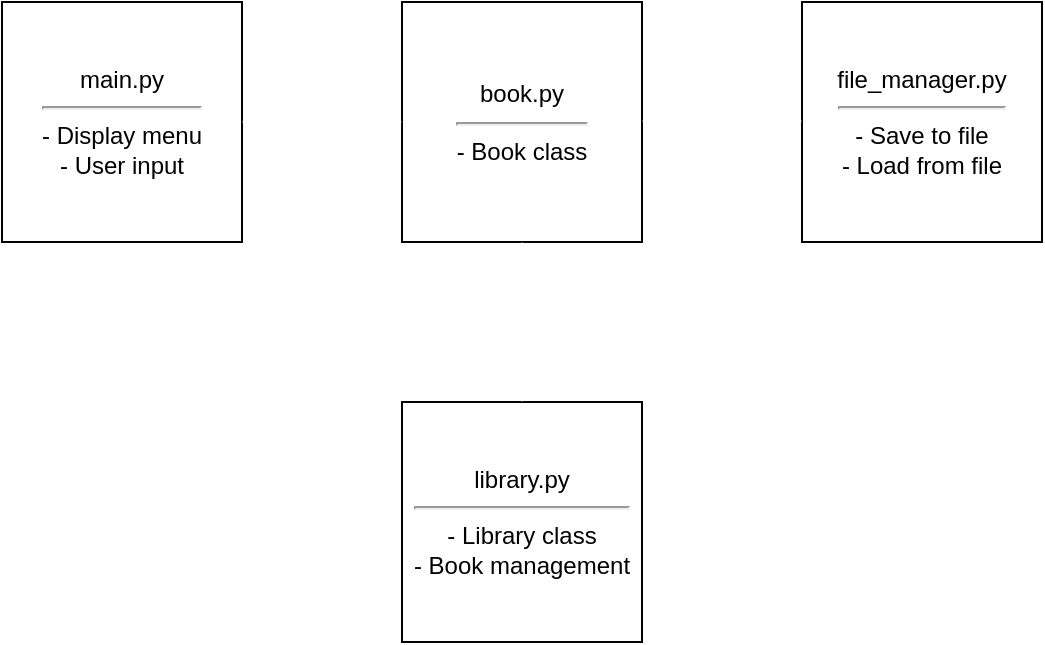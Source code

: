 <mxfile version="24.6.4" type="github">
  <diagram name="Page-1" id="NnoEKTsp6hTX_0NLdZJ9">
    <mxGraphModel dx="757" dy="378" grid="1" gridSize="10" guides="1" tooltips="1" connect="1" arrows="1" fold="1" page="1" pageScale="1" pageWidth="850" pageHeight="1100" math="0" shadow="0">
      <root>
        <mxCell id="0" />
        <mxCell id="1" parent="0" />
        <mxCell id="zGHH1KCtP3d0WoRRGc_Q-1" value="main.py&lt;div&gt;&lt;hr&gt;- Display menu&lt;/div&gt;&lt;div&gt;&lt;span class=&quot;hljs-operator&quot;&gt;-&lt;/span&gt; &lt;span class=&quot;hljs-keyword&quot;&gt;User&lt;/span&gt; input&lt;br&gt;&lt;/div&gt;" style="whiteSpace=wrap;html=1;aspect=fixed;" vertex="1" parent="1">
          <mxGeometry x="40" y="40" width="120" height="120" as="geometry" />
        </mxCell>
        <mxCell id="zGHH1KCtP3d0WoRRGc_Q-3" value="book.py&lt;div&gt;&lt;hr&gt;- Book class&lt;/div&gt;" style="whiteSpace=wrap;html=1;aspect=fixed;" vertex="1" parent="1">
          <mxGeometry x="240" y="40" width="120" height="120" as="geometry" />
        </mxCell>
        <mxCell id="zGHH1KCtP3d0WoRRGc_Q-4" value="file_manager.py&lt;div&gt;&lt;hr&gt;- Save to file &lt;/div&gt;&lt;div&gt;&lt;span class=&quot;hljs-operator&quot;&gt;-&lt;/span&gt; Load &lt;span class=&quot;hljs-keyword&quot;&gt;from&lt;/span&gt; file&lt;br&gt;&lt;/div&gt;" style="whiteSpace=wrap;html=1;aspect=fixed;" vertex="1" parent="1">
          <mxGeometry x="440" y="40" width="120" height="120" as="geometry" />
        </mxCell>
        <mxCell id="zGHH1KCtP3d0WoRRGc_Q-5" value="library.py&lt;div&gt;&lt;hr&gt;- Library class&lt;/div&gt;&lt;div&gt;&lt;span class=&quot;hljs-operator&quot;&gt;-&lt;/span&gt;&amp;nbsp;Book management&lt;br&gt;&lt;/div&gt;" style="whiteSpace=wrap;html=1;aspect=fixed;" vertex="1" parent="1">
          <mxGeometry x="240" y="240" width="120" height="120" as="geometry" />
        </mxCell>
        <mxCell id="zGHH1KCtP3d0WoRRGc_Q-6" value="" style="endArrow=classic;startArrow=classic;html=1;rounded=0;entryX=1;entryY=0.5;entryDx=0;entryDy=0;exitX=0;exitY=0.5;exitDx=0;exitDy=0;strokeColor=#FFFFFF;" edge="1" parent="1" source="zGHH1KCtP3d0WoRRGc_Q-3" target="zGHH1KCtP3d0WoRRGc_Q-1">
          <mxGeometry width="50" height="50" relative="1" as="geometry">
            <mxPoint x="170" y="140" as="sourcePoint" />
            <mxPoint x="220" y="90" as="targetPoint" />
          </mxGeometry>
        </mxCell>
        <mxCell id="zGHH1KCtP3d0WoRRGc_Q-8" value="" style="endArrow=classic;startArrow=classic;html=1;rounded=0;entryX=1;entryY=0.5;entryDx=0;entryDy=0;exitX=0;exitY=0.5;exitDx=0;exitDy=0;strokeColor=#FFFFFF;" edge="1" parent="1">
          <mxGeometry width="50" height="50" relative="1" as="geometry">
            <mxPoint x="440" y="99.5" as="sourcePoint" />
            <mxPoint x="360" y="99.5" as="targetPoint" />
          </mxGeometry>
        </mxCell>
        <mxCell id="zGHH1KCtP3d0WoRRGc_Q-9" value="" style="endArrow=classic;startArrow=classic;html=1;rounded=0;exitX=0.5;exitY=1;exitDx=0;exitDy=0;entryX=0.5;entryY=0;entryDx=0;entryDy=0;strokeColor=#FFFFFF;" edge="1" parent="1" source="zGHH1KCtP3d0WoRRGc_Q-3" target="zGHH1KCtP3d0WoRRGc_Q-5">
          <mxGeometry width="50" height="50" relative="1" as="geometry">
            <mxPoint x="340" y="210" as="sourcePoint" />
            <mxPoint x="300" y="230" as="targetPoint" />
          </mxGeometry>
        </mxCell>
      </root>
    </mxGraphModel>
  </diagram>
</mxfile>
